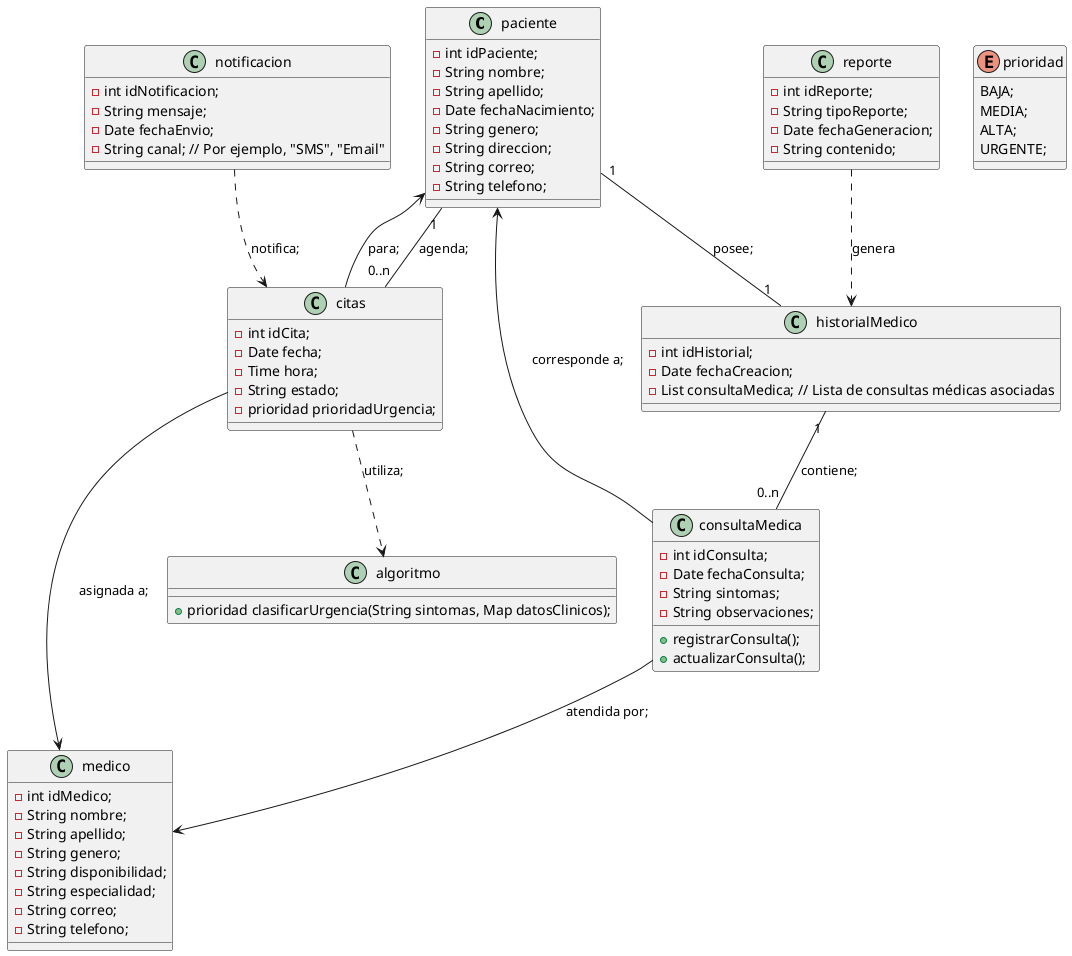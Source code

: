 @startuml

class paciente {
  - int idPaciente;
  - String nombre;
  - String apellido;
  - Date fechaNacimiento;
  - String genero;
  - String direccion;
  - String correo;
  - String telefono;
}

class citas {
  - int idCita;
  - Date fecha;
  - Time hora;
  - String estado;
  - prioridad prioridadUrgencia;
}


class medico {
  - int idMedico;
  - String nombre;
  - String apellido;
  - String genero;
  - String disponibilidad;
  - String especialidad;
  - String correo;
  - String telefono;
}

class historialMedico {
  - int idHistorial;
  - Date fechaCreacion;
  - List consultaMedica; // Lista de consultas médicas asociadas
}

class notificacion {
  - int idNotificacion;
  - String mensaje;
  - Date fechaEnvio;
  - String canal; // Por ejemplo, "SMS", "Email"
}

class reporte {
  - int idReporte;
  - String tipoReporte;
  - Date fechaGeneracion;
  - String contenido;
}

enum prioridad {
  BAJA;
  MEDIA;
  ALTA;
  URGENTE;
}

class algoritmo {
  + prioridad clasificarUrgencia(String sintomas, Map datosClinicos);
}

class consultaMedica {
  - int idConsulta;
  - Date fechaConsulta;
  - String sintomas;
  - String observaciones;
  + registrarConsulta();
  + actualizarConsulta();
}

paciente "1" -- "0..n" citas : agenda;

citas --> paciente : para;

citas --> medico : asignada a;

paciente "1" -- "1" historialMedico : posee;

historialMedico "1" -- "0..n" consultaMedica : contiene;

consultaMedica --> paciente : corresponde a;

consultaMedica --> medico : atendida por;

citas ..> algoritmo : utiliza;

notificacion ..> citas : notifica;

reporte ..> historialMedico : genera

@enduml